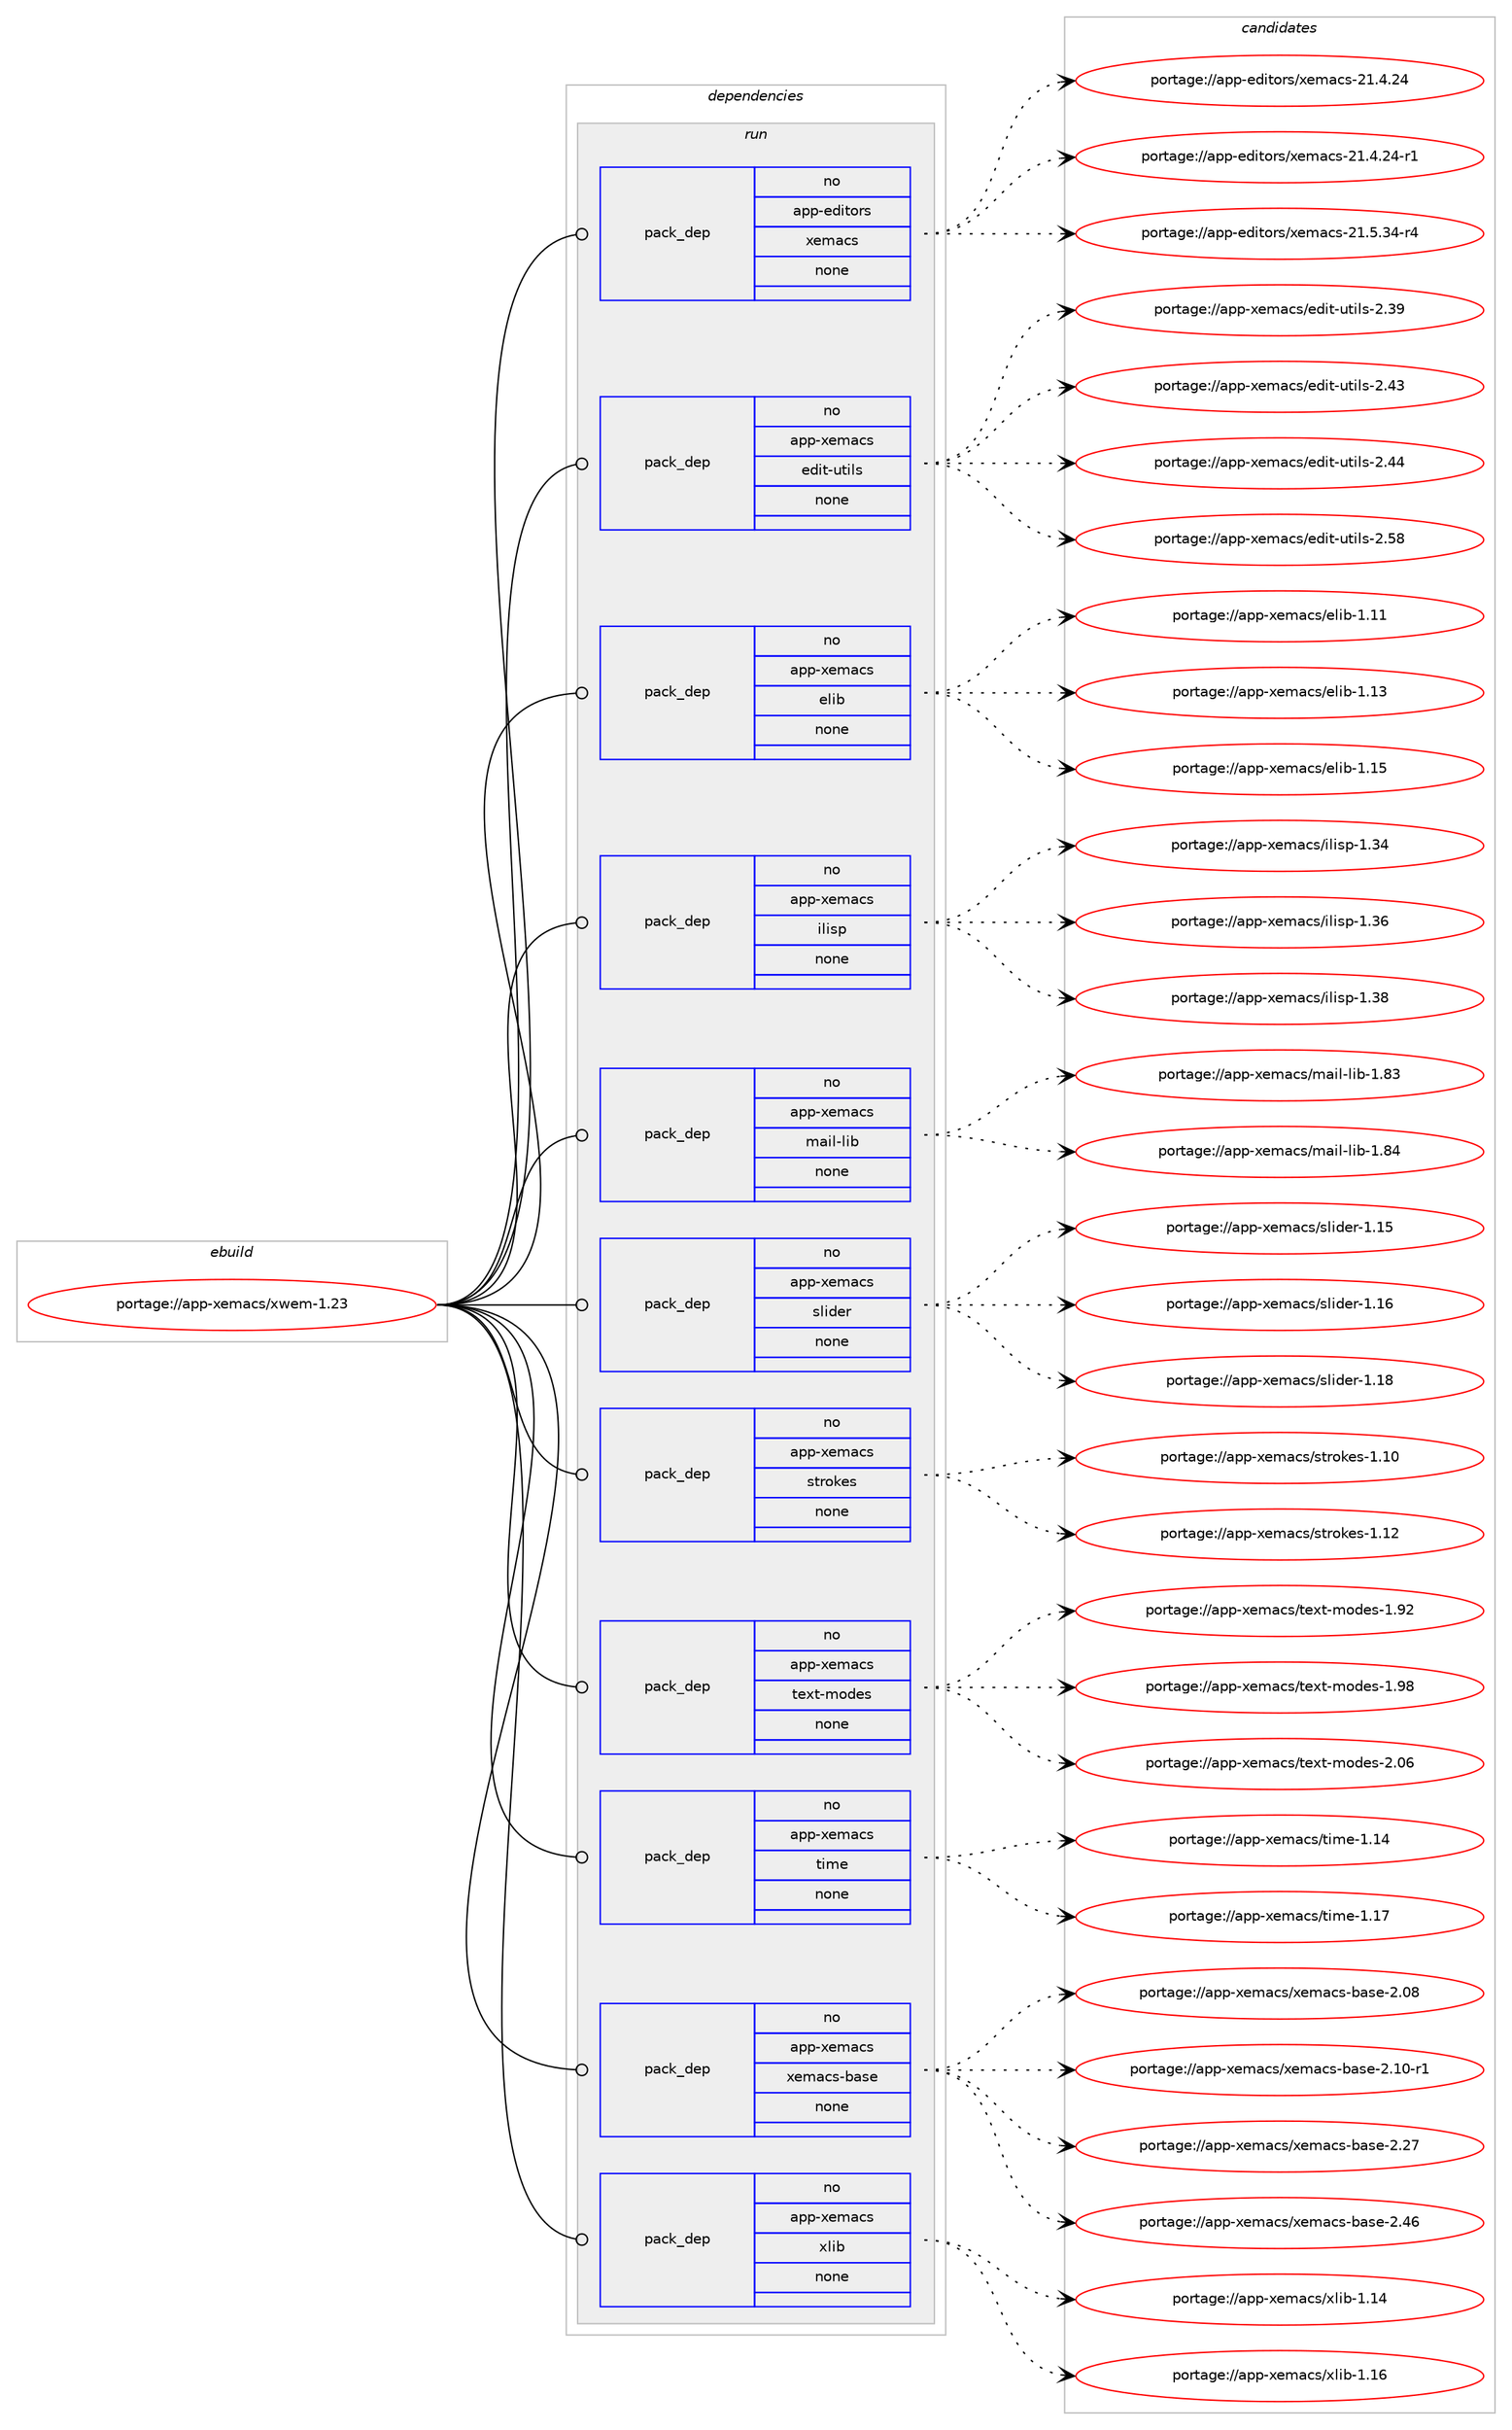 digraph prolog {

# *************
# Graph options
# *************

newrank=true;
concentrate=true;
compound=true;
graph [rankdir=LR,fontname=Helvetica,fontsize=10,ranksep=1.5];#, ranksep=2.5, nodesep=0.2];
edge  [arrowhead=vee];
node  [fontname=Helvetica,fontsize=10];

# **********
# The ebuild
# **********

subgraph cluster_leftcol {
color=gray;
rank=same;
label=<<i>ebuild</i>>;
id [label="portage://app-xemacs/xwem-1.23", color=red, width=4, href="../app-xemacs/xwem-1.23.svg"];
}

# ****************
# The dependencies
# ****************

subgraph cluster_midcol {
color=gray;
label=<<i>dependencies</i>>;
subgraph cluster_compile {
fillcolor="#eeeeee";
style=filled;
label=<<i>compile</i>>;
}
subgraph cluster_compileandrun {
fillcolor="#eeeeee";
style=filled;
label=<<i>compile and run</i>>;
}
subgraph cluster_run {
fillcolor="#eeeeee";
style=filled;
label=<<i>run</i>>;
subgraph pack38918 {
dependency51762 [label=<<TABLE BORDER="0" CELLBORDER="1" CELLSPACING="0" CELLPADDING="4" WIDTH="220"><TR><TD ROWSPAN="6" CELLPADDING="30">pack_dep</TD></TR><TR><TD WIDTH="110">no</TD></TR><TR><TD>app-editors</TD></TR><TR><TD>xemacs</TD></TR><TR><TD>none</TD></TR><TR><TD></TD></TR></TABLE>>, shape=none, color=blue];
}
id:e -> dependency51762:w [weight=20,style="solid",arrowhead="odot"];
subgraph pack38919 {
dependency51763 [label=<<TABLE BORDER="0" CELLBORDER="1" CELLSPACING="0" CELLPADDING="4" WIDTH="220"><TR><TD ROWSPAN="6" CELLPADDING="30">pack_dep</TD></TR><TR><TD WIDTH="110">no</TD></TR><TR><TD>app-xemacs</TD></TR><TR><TD>edit-utils</TD></TR><TR><TD>none</TD></TR><TR><TD></TD></TR></TABLE>>, shape=none, color=blue];
}
id:e -> dependency51763:w [weight=20,style="solid",arrowhead="odot"];
subgraph pack38920 {
dependency51764 [label=<<TABLE BORDER="0" CELLBORDER="1" CELLSPACING="0" CELLPADDING="4" WIDTH="220"><TR><TD ROWSPAN="6" CELLPADDING="30">pack_dep</TD></TR><TR><TD WIDTH="110">no</TD></TR><TR><TD>app-xemacs</TD></TR><TR><TD>elib</TD></TR><TR><TD>none</TD></TR><TR><TD></TD></TR></TABLE>>, shape=none, color=blue];
}
id:e -> dependency51764:w [weight=20,style="solid",arrowhead="odot"];
subgraph pack38921 {
dependency51765 [label=<<TABLE BORDER="0" CELLBORDER="1" CELLSPACING="0" CELLPADDING="4" WIDTH="220"><TR><TD ROWSPAN="6" CELLPADDING="30">pack_dep</TD></TR><TR><TD WIDTH="110">no</TD></TR><TR><TD>app-xemacs</TD></TR><TR><TD>ilisp</TD></TR><TR><TD>none</TD></TR><TR><TD></TD></TR></TABLE>>, shape=none, color=blue];
}
id:e -> dependency51765:w [weight=20,style="solid",arrowhead="odot"];
subgraph pack38922 {
dependency51766 [label=<<TABLE BORDER="0" CELLBORDER="1" CELLSPACING="0" CELLPADDING="4" WIDTH="220"><TR><TD ROWSPAN="6" CELLPADDING="30">pack_dep</TD></TR><TR><TD WIDTH="110">no</TD></TR><TR><TD>app-xemacs</TD></TR><TR><TD>mail-lib</TD></TR><TR><TD>none</TD></TR><TR><TD></TD></TR></TABLE>>, shape=none, color=blue];
}
id:e -> dependency51766:w [weight=20,style="solid",arrowhead="odot"];
subgraph pack38923 {
dependency51767 [label=<<TABLE BORDER="0" CELLBORDER="1" CELLSPACING="0" CELLPADDING="4" WIDTH="220"><TR><TD ROWSPAN="6" CELLPADDING="30">pack_dep</TD></TR><TR><TD WIDTH="110">no</TD></TR><TR><TD>app-xemacs</TD></TR><TR><TD>slider</TD></TR><TR><TD>none</TD></TR><TR><TD></TD></TR></TABLE>>, shape=none, color=blue];
}
id:e -> dependency51767:w [weight=20,style="solid",arrowhead="odot"];
subgraph pack38924 {
dependency51768 [label=<<TABLE BORDER="0" CELLBORDER="1" CELLSPACING="0" CELLPADDING="4" WIDTH="220"><TR><TD ROWSPAN="6" CELLPADDING="30">pack_dep</TD></TR><TR><TD WIDTH="110">no</TD></TR><TR><TD>app-xemacs</TD></TR><TR><TD>strokes</TD></TR><TR><TD>none</TD></TR><TR><TD></TD></TR></TABLE>>, shape=none, color=blue];
}
id:e -> dependency51768:w [weight=20,style="solid",arrowhead="odot"];
subgraph pack38925 {
dependency51769 [label=<<TABLE BORDER="0" CELLBORDER="1" CELLSPACING="0" CELLPADDING="4" WIDTH="220"><TR><TD ROWSPAN="6" CELLPADDING="30">pack_dep</TD></TR><TR><TD WIDTH="110">no</TD></TR><TR><TD>app-xemacs</TD></TR><TR><TD>text-modes</TD></TR><TR><TD>none</TD></TR><TR><TD></TD></TR></TABLE>>, shape=none, color=blue];
}
id:e -> dependency51769:w [weight=20,style="solid",arrowhead="odot"];
subgraph pack38926 {
dependency51770 [label=<<TABLE BORDER="0" CELLBORDER="1" CELLSPACING="0" CELLPADDING="4" WIDTH="220"><TR><TD ROWSPAN="6" CELLPADDING="30">pack_dep</TD></TR><TR><TD WIDTH="110">no</TD></TR><TR><TD>app-xemacs</TD></TR><TR><TD>time</TD></TR><TR><TD>none</TD></TR><TR><TD></TD></TR></TABLE>>, shape=none, color=blue];
}
id:e -> dependency51770:w [weight=20,style="solid",arrowhead="odot"];
subgraph pack38927 {
dependency51771 [label=<<TABLE BORDER="0" CELLBORDER="1" CELLSPACING="0" CELLPADDING="4" WIDTH="220"><TR><TD ROWSPAN="6" CELLPADDING="30">pack_dep</TD></TR><TR><TD WIDTH="110">no</TD></TR><TR><TD>app-xemacs</TD></TR><TR><TD>xemacs-base</TD></TR><TR><TD>none</TD></TR><TR><TD></TD></TR></TABLE>>, shape=none, color=blue];
}
id:e -> dependency51771:w [weight=20,style="solid",arrowhead="odot"];
subgraph pack38928 {
dependency51772 [label=<<TABLE BORDER="0" CELLBORDER="1" CELLSPACING="0" CELLPADDING="4" WIDTH="220"><TR><TD ROWSPAN="6" CELLPADDING="30">pack_dep</TD></TR><TR><TD WIDTH="110">no</TD></TR><TR><TD>app-xemacs</TD></TR><TR><TD>xlib</TD></TR><TR><TD>none</TD></TR><TR><TD></TD></TR></TABLE>>, shape=none, color=blue];
}
id:e -> dependency51772:w [weight=20,style="solid",arrowhead="odot"];
}
}

# **************
# The candidates
# **************

subgraph cluster_choices {
rank=same;
color=gray;
label=<<i>candidates</i>>;

subgraph choice38918 {
color=black;
nodesep=1;
choiceportage97112112451011001051161111141154712010110997991154550494652465052 [label="portage://app-editors/xemacs-21.4.24", color=red, width=4,href="../app-editors/xemacs-21.4.24.svg"];
choiceportage971121124510110010511611111411547120101109979911545504946524650524511449 [label="portage://app-editors/xemacs-21.4.24-r1", color=red, width=4,href="../app-editors/xemacs-21.4.24-r1.svg"];
choiceportage971121124510110010511611111411547120101109979911545504946534651524511452 [label="portage://app-editors/xemacs-21.5.34-r4", color=red, width=4,href="../app-editors/xemacs-21.5.34-r4.svg"];
dependency51762:e -> choiceportage97112112451011001051161111141154712010110997991154550494652465052:w [style=dotted,weight="100"];
dependency51762:e -> choiceportage971121124510110010511611111411547120101109979911545504946524650524511449:w [style=dotted,weight="100"];
dependency51762:e -> choiceportage971121124510110010511611111411547120101109979911545504946534651524511452:w [style=dotted,weight="100"];
}
subgraph choice38919 {
color=black;
nodesep=1;
choiceportage9711211245120101109979911547101100105116451171161051081154550465157 [label="portage://app-xemacs/edit-utils-2.39", color=red, width=4,href="../app-xemacs/edit-utils-2.39.svg"];
choiceportage9711211245120101109979911547101100105116451171161051081154550465251 [label="portage://app-xemacs/edit-utils-2.43", color=red, width=4,href="../app-xemacs/edit-utils-2.43.svg"];
choiceportage9711211245120101109979911547101100105116451171161051081154550465252 [label="portage://app-xemacs/edit-utils-2.44", color=red, width=4,href="../app-xemacs/edit-utils-2.44.svg"];
choiceportage9711211245120101109979911547101100105116451171161051081154550465356 [label="portage://app-xemacs/edit-utils-2.58", color=red, width=4,href="../app-xemacs/edit-utils-2.58.svg"];
dependency51763:e -> choiceportage9711211245120101109979911547101100105116451171161051081154550465157:w [style=dotted,weight="100"];
dependency51763:e -> choiceportage9711211245120101109979911547101100105116451171161051081154550465251:w [style=dotted,weight="100"];
dependency51763:e -> choiceportage9711211245120101109979911547101100105116451171161051081154550465252:w [style=dotted,weight="100"];
dependency51763:e -> choiceportage9711211245120101109979911547101100105116451171161051081154550465356:w [style=dotted,weight="100"];
}
subgraph choice38920 {
color=black;
nodesep=1;
choiceportage9711211245120101109979911547101108105984549464949 [label="portage://app-xemacs/elib-1.11", color=red, width=4,href="../app-xemacs/elib-1.11.svg"];
choiceportage9711211245120101109979911547101108105984549464951 [label="portage://app-xemacs/elib-1.13", color=red, width=4,href="../app-xemacs/elib-1.13.svg"];
choiceportage9711211245120101109979911547101108105984549464953 [label="portage://app-xemacs/elib-1.15", color=red, width=4,href="../app-xemacs/elib-1.15.svg"];
dependency51764:e -> choiceportage9711211245120101109979911547101108105984549464949:w [style=dotted,weight="100"];
dependency51764:e -> choiceportage9711211245120101109979911547101108105984549464951:w [style=dotted,weight="100"];
dependency51764:e -> choiceportage9711211245120101109979911547101108105984549464953:w [style=dotted,weight="100"];
}
subgraph choice38921 {
color=black;
nodesep=1;
choiceportage97112112451201011099799115471051081051151124549465152 [label="portage://app-xemacs/ilisp-1.34", color=red, width=4,href="../app-xemacs/ilisp-1.34.svg"];
choiceportage97112112451201011099799115471051081051151124549465154 [label="portage://app-xemacs/ilisp-1.36", color=red, width=4,href="../app-xemacs/ilisp-1.36.svg"];
choiceportage97112112451201011099799115471051081051151124549465156 [label="portage://app-xemacs/ilisp-1.38", color=red, width=4,href="../app-xemacs/ilisp-1.38.svg"];
dependency51765:e -> choiceportage97112112451201011099799115471051081051151124549465152:w [style=dotted,weight="100"];
dependency51765:e -> choiceportage97112112451201011099799115471051081051151124549465154:w [style=dotted,weight="100"];
dependency51765:e -> choiceportage97112112451201011099799115471051081051151124549465156:w [style=dotted,weight="100"];
}
subgraph choice38922 {
color=black;
nodesep=1;
choiceportage97112112451201011099799115471099710510845108105984549465651 [label="portage://app-xemacs/mail-lib-1.83", color=red, width=4,href="../app-xemacs/mail-lib-1.83.svg"];
choiceportage97112112451201011099799115471099710510845108105984549465652 [label="portage://app-xemacs/mail-lib-1.84", color=red, width=4,href="../app-xemacs/mail-lib-1.84.svg"];
dependency51766:e -> choiceportage97112112451201011099799115471099710510845108105984549465651:w [style=dotted,weight="100"];
dependency51766:e -> choiceportage97112112451201011099799115471099710510845108105984549465652:w [style=dotted,weight="100"];
}
subgraph choice38923 {
color=black;
nodesep=1;
choiceportage97112112451201011099799115471151081051001011144549464953 [label="portage://app-xemacs/slider-1.15", color=red, width=4,href="../app-xemacs/slider-1.15.svg"];
choiceportage97112112451201011099799115471151081051001011144549464954 [label="portage://app-xemacs/slider-1.16", color=red, width=4,href="../app-xemacs/slider-1.16.svg"];
choiceportage97112112451201011099799115471151081051001011144549464956 [label="portage://app-xemacs/slider-1.18", color=red, width=4,href="../app-xemacs/slider-1.18.svg"];
dependency51767:e -> choiceportage97112112451201011099799115471151081051001011144549464953:w [style=dotted,weight="100"];
dependency51767:e -> choiceportage97112112451201011099799115471151081051001011144549464954:w [style=dotted,weight="100"];
dependency51767:e -> choiceportage97112112451201011099799115471151081051001011144549464956:w [style=dotted,weight="100"];
}
subgraph choice38924 {
color=black;
nodesep=1;
choiceportage97112112451201011099799115471151161141111071011154549464948 [label="portage://app-xemacs/strokes-1.10", color=red, width=4,href="../app-xemacs/strokes-1.10.svg"];
choiceportage97112112451201011099799115471151161141111071011154549464950 [label="portage://app-xemacs/strokes-1.12", color=red, width=4,href="../app-xemacs/strokes-1.12.svg"];
dependency51768:e -> choiceportage97112112451201011099799115471151161141111071011154549464948:w [style=dotted,weight="100"];
dependency51768:e -> choiceportage97112112451201011099799115471151161141111071011154549464950:w [style=dotted,weight="100"];
}
subgraph choice38925 {
color=black;
nodesep=1;
choiceportage9711211245120101109979911547116101120116451091111001011154549465750 [label="portage://app-xemacs/text-modes-1.92", color=red, width=4,href="../app-xemacs/text-modes-1.92.svg"];
choiceportage9711211245120101109979911547116101120116451091111001011154549465756 [label="portage://app-xemacs/text-modes-1.98", color=red, width=4,href="../app-xemacs/text-modes-1.98.svg"];
choiceportage9711211245120101109979911547116101120116451091111001011154550464854 [label="portage://app-xemacs/text-modes-2.06", color=red, width=4,href="../app-xemacs/text-modes-2.06.svg"];
dependency51769:e -> choiceportage9711211245120101109979911547116101120116451091111001011154549465750:w [style=dotted,weight="100"];
dependency51769:e -> choiceportage9711211245120101109979911547116101120116451091111001011154549465756:w [style=dotted,weight="100"];
dependency51769:e -> choiceportage9711211245120101109979911547116101120116451091111001011154550464854:w [style=dotted,weight="100"];
}
subgraph choice38926 {
color=black;
nodesep=1;
choiceportage97112112451201011099799115471161051091014549464952 [label="portage://app-xemacs/time-1.14", color=red, width=4,href="../app-xemacs/time-1.14.svg"];
choiceportage97112112451201011099799115471161051091014549464955 [label="portage://app-xemacs/time-1.17", color=red, width=4,href="../app-xemacs/time-1.17.svg"];
dependency51770:e -> choiceportage97112112451201011099799115471161051091014549464952:w [style=dotted,weight="100"];
dependency51770:e -> choiceportage97112112451201011099799115471161051091014549464955:w [style=dotted,weight="100"];
}
subgraph choice38927 {
color=black;
nodesep=1;
choiceportage971121124512010110997991154712010110997991154598971151014550464856 [label="portage://app-xemacs/xemacs-base-2.08", color=red, width=4,href="../app-xemacs/xemacs-base-2.08.svg"];
choiceportage9711211245120101109979911547120101109979911545989711510145504649484511449 [label="portage://app-xemacs/xemacs-base-2.10-r1", color=red, width=4,href="../app-xemacs/xemacs-base-2.10-r1.svg"];
choiceportage971121124512010110997991154712010110997991154598971151014550465055 [label="portage://app-xemacs/xemacs-base-2.27", color=red, width=4,href="../app-xemacs/xemacs-base-2.27.svg"];
choiceportage971121124512010110997991154712010110997991154598971151014550465254 [label="portage://app-xemacs/xemacs-base-2.46", color=red, width=4,href="../app-xemacs/xemacs-base-2.46.svg"];
dependency51771:e -> choiceportage971121124512010110997991154712010110997991154598971151014550464856:w [style=dotted,weight="100"];
dependency51771:e -> choiceportage9711211245120101109979911547120101109979911545989711510145504649484511449:w [style=dotted,weight="100"];
dependency51771:e -> choiceportage971121124512010110997991154712010110997991154598971151014550465055:w [style=dotted,weight="100"];
dependency51771:e -> choiceportage971121124512010110997991154712010110997991154598971151014550465254:w [style=dotted,weight="100"];
}
subgraph choice38928 {
color=black;
nodesep=1;
choiceportage9711211245120101109979911547120108105984549464952 [label="portage://app-xemacs/xlib-1.14", color=red, width=4,href="../app-xemacs/xlib-1.14.svg"];
choiceportage9711211245120101109979911547120108105984549464954 [label="portage://app-xemacs/xlib-1.16", color=red, width=4,href="../app-xemacs/xlib-1.16.svg"];
dependency51772:e -> choiceportage9711211245120101109979911547120108105984549464952:w [style=dotted,weight="100"];
dependency51772:e -> choiceportage9711211245120101109979911547120108105984549464954:w [style=dotted,weight="100"];
}
}

}
